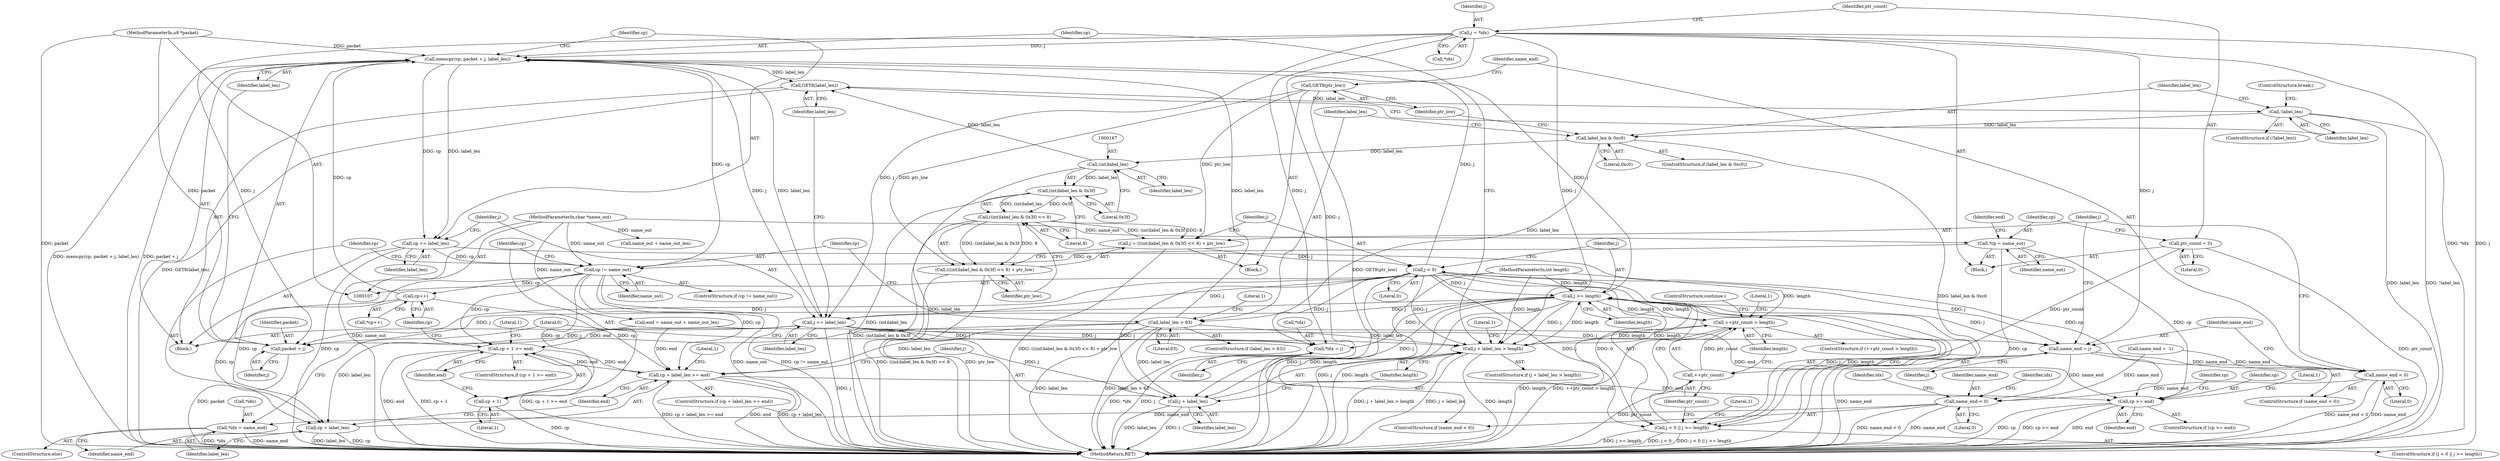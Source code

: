 digraph "0_libevent_96f64a022014a208105ead6c8a7066018449d86d@API" {
"1000236" [label="(Call,memcpy(cp, packet + j, label_len))"];
"1000200" [label="(Call,cp != name_out)"];
"1000129" [label="(Call,*cp = name_out)"];
"1000111" [label="(MethodParameterIn,char *name_out)"];
"1000242" [label="(Call,cp += label_len)"];
"1000236" [label="(Call,memcpy(cp, packet + j, label_len))"];
"1000215" [label="(Call,cp++)"];
"1000108" [label="(MethodParameterIn,u8 *packet)"];
"1000177" [label="(Call,j >= length)"];
"1000174" [label="(Call,j < 0)"];
"1000161" [label="(Call,j = (((int)label_len & 0x3f) << 8) + ptr_low)"];
"1000164" [label="(Call,((int)label_len & 0x3f) << 8)"];
"1000165" [label="(Call,(int)label_len & 0x3f)"];
"1000166" [label="(Call,(int)label_len)"];
"1000147" [label="(Call,label_len & 0xc0)"];
"1000143" [label="(Call,!label_len)"];
"1000140" [label="(Call,GET8(label_len))"];
"1000152" [label="(Call,GET8(ptr_low))"];
"1000184" [label="(Call,++ptr_count > length)"];
"1000185" [label="(Call,++ptr_count)"];
"1000125" [label="(Call,ptr_count = 0)"];
"1000228" [label="(Call,j + label_len > length)"];
"1000120" [label="(Call,j = *idx)"];
"1000245" [label="(Call,j += label_len)"];
"1000193" [label="(Call,label_len > 63)"];
"1000109" [label="(MethodParameterIn,int length)"];
"1000158" [label="(Call,name_end = j)"];
"1000155" [label="(Call,name_end < 0)"];
"1000260" [label="(Call,name_end < 0)"];
"1000268" [label="(Call,*idx = name_end)"];
"1000173" [label="(Call,j < 0 || j >= length)"];
"1000229" [label="(Call,j + label_len)"];
"1000205" [label="(Call,cp + 1 >= end)"];
"1000219" [label="(Call,cp + label_len >= end)"];
"1000249" [label="(Call,cp >= end)"];
"1000206" [label="(Call,cp + 1)"];
"1000220" [label="(Call,cp + label_len)"];
"1000238" [label="(Call,packet + j)"];
"1000263" [label="(Call,*idx = j)"];
"1000163" [label="(Call,(((int)label_len & 0x3f) << 8) + ptr_low)"];
"1000219" [label="(Call,cp + label_len >= end)"];
"1000263" [label="(Call,*idx = j)"];
"1000150" [label="(Block,)"];
"1000249" [label="(Call,cp >= end)"];
"1000163" [label="(Call,(((int)label_len & 0x3f) << 8) + ptr_low)"];
"1000245" [label="(Call,j += label_len)"];
"1000156" [label="(Identifier,name_end)"];
"1000191" [label="(ControlStructure,continue;)"];
"1000161" [label="(Call,j = (((int)label_len & 0x3f) << 8) + ptr_low)"];
"1000257" [label="(Identifier,cp)"];
"1000250" [label="(Identifier,cp)"];
"1000176" [label="(Literal,0)"];
"1000199" [label="(ControlStructure,if (cp != name_out))"];
"1000232" [label="(Identifier,length)"];
"1000266" [label="(Identifier,j)"];
"1000179" [label="(Identifier,length)"];
"1000125" [label="(Call,ptr_count = 0)"];
"1000229" [label="(Call,j + label_len)"];
"1000192" [label="(ControlStructure,if (label_len > 63))"];
"1000165" [label="(Call,(int)label_len & 0x3f)"];
"1000143" [label="(Call,!label_len)"];
"1000154" [label="(ControlStructure,if (name_end < 0))"];
"1000254" [label="(Literal,1)"];
"1000134" [label="(Call,name_out + name_out_len)"];
"1000239" [label="(Identifier,packet)"];
"1000230" [label="(Identifier,j)"];
"1000270" [label="(Identifier,idx)"];
"1000278" [label="(MethodReturn,RET)"];
"1000172" [label="(ControlStructure,if (j < 0 || j >= length))"];
"1000222" [label="(Identifier,label_len)"];
"1000186" [label="(Identifier,ptr_count)"];
"1000147" [label="(Call,label_len & 0xc0)"];
"1000183" [label="(ControlStructure,if (++ptr_count > length))"];
"1000212" [label="(Literal,1)"];
"1000228" [label="(Call,j + label_len > length)"];
"1000185" [label="(Call,++ptr_count)"];
"1000166" [label="(Call,(int)label_len)"];
"1000261" [label="(Identifier,name_end)"];
"1000243" [label="(Identifier,cp)"];
"1000142" [label="(ControlStructure,if (!label_len))"];
"1000127" [label="(Literal,0)"];
"1000132" [label="(Call,end = name_out + name_out_len)"];
"1000177" [label="(Call,j >= length)"];
"1000148" [label="(Identifier,label_len)"];
"1000170" [label="(Literal,8)"];
"1000236" [label="(Call,memcpy(cp, packet + j, label_len))"];
"1000140" [label="(Call,GET8(label_len))"];
"1000205" [label="(Call,cp + 1 >= end)"];
"1000131" [label="(Identifier,name_out)"];
"1000174" [label="(Call,j < 0)"];
"1000149" [label="(Literal,0xc0)"];
"1000260" [label="(Call,name_end < 0)"];
"1000164" [label="(Call,((int)label_len & 0x3f) << 8)"];
"1000184" [label="(Call,++ptr_count > length)"];
"1000190" [label="(Literal,1)"];
"1000182" [label="(Literal,1)"];
"1000141" [label="(Identifier,label_len)"];
"1000126" [label="(Identifier,ptr_count)"];
"1000259" [label="(ControlStructure,if (name_end < 0))"];
"1000221" [label="(Identifier,cp)"];
"1000207" [label="(Identifier,cp)"];
"1000244" [label="(Identifier,label_len)"];
"1000235" [label="(Literal,1)"];
"1000237" [label="(Identifier,cp)"];
"1000267" [label="(ControlStructure,else)"];
"1000231" [label="(Identifier,label_len)"];
"1000251" [label="(Identifier,end)"];
"1000160" [label="(Identifier,j)"];
"1000268" [label="(Call,*idx = name_end)"];
"1000240" [label="(Identifier,j)"];
"1000157" [label="(Literal,0)"];
"1000138" [label="(Block,)"];
"1000129" [label="(Call,*cp = name_out)"];
"1000158" [label="(Call,name_end = j)"];
"1000111" [label="(MethodParameterIn,char *name_out)"];
"1000187" [label="(Identifier,length)"];
"1000215" [label="(Call,cp++)"];
"1000115" [label="(Call,name_end = -1)"];
"1000201" [label="(Identifier,cp)"];
"1000122" [label="(Call,*idx)"];
"1000130" [label="(Identifier,cp)"];
"1000169" [label="(Literal,0x3f)"];
"1000247" [label="(Identifier,label_len)"];
"1000109" [label="(MethodParameterIn,int length)"];
"1000209" [label="(Identifier,end)"];
"1000168" [label="(Identifier,label_len)"];
"1000200" [label="(Call,cp != name_out)"];
"1000264" [label="(Call,*idx)"];
"1000206" [label="(Call,cp + 1)"];
"1000159" [label="(Identifier,name_end)"];
"1000121" [label="(Identifier,j)"];
"1000195" [label="(Literal,63)"];
"1000220" [label="(Call,cp + label_len)"];
"1000153" [label="(Identifier,ptr_low)"];
"1000218" [label="(ControlStructure,if (cp + label_len >= end))"];
"1000223" [label="(Identifier,end)"];
"1000120" [label="(Call,j = *idx)"];
"1000144" [label="(Identifier,label_len)"];
"1000202" [label="(Identifier,name_out)"];
"1000248" [label="(ControlStructure,if (cp >= end))"];
"1000246" [label="(Identifier,j)"];
"1000198" [label="(Literal,1)"];
"1000269" [label="(Call,*idx)"];
"1000273" [label="(Literal,0)"];
"1000146" [label="(ControlStructure,if (label_len & 0xc0))"];
"1000265" [label="(Identifier,idx)"];
"1000175" [label="(Identifier,j)"];
"1000162" [label="(Identifier,j)"];
"1000155" [label="(Call,name_end < 0)"];
"1000194" [label="(Identifier,label_len)"];
"1000108" [label="(MethodParameterIn,u8 *packet)"];
"1000271" [label="(Identifier,name_end)"];
"1000204" [label="(ControlStructure,if (cp + 1 >= end))"];
"1000214" [label="(Call,*cp++)"];
"1000216" [label="(Identifier,cp)"];
"1000242" [label="(Call,cp += label_len)"];
"1000262" [label="(Literal,0)"];
"1000133" [label="(Identifier,end)"];
"1000178" [label="(Identifier,j)"];
"1000113" [label="(Block,)"];
"1000173" [label="(Call,j < 0 || j >= length)"];
"1000241" [label="(Identifier,label_len)"];
"1000208" [label="(Literal,1)"];
"1000238" [label="(Call,packet + j)"];
"1000227" [label="(ControlStructure,if (j + label_len > length))"];
"1000145" [label="(ControlStructure,break;)"];
"1000193" [label="(Call,label_len > 63)"];
"1000152" [label="(Call,GET8(ptr_low))"];
"1000226" [label="(Literal,1)"];
"1000171" [label="(Identifier,ptr_low)"];
"1000236" -> "1000138"  [label="AST: "];
"1000236" -> "1000241"  [label="CFG: "];
"1000237" -> "1000236"  [label="AST: "];
"1000238" -> "1000236"  [label="AST: "];
"1000241" -> "1000236"  [label="AST: "];
"1000243" -> "1000236"  [label="CFG: "];
"1000236" -> "1000278"  [label="DDG: memcpy(cp, packet + j, label_len)"];
"1000236" -> "1000278"  [label="DDG: packet + j"];
"1000236" -> "1000140"  [label="DDG: label_len"];
"1000200" -> "1000236"  [label="DDG: cp"];
"1000215" -> "1000236"  [label="DDG: cp"];
"1000108" -> "1000236"  [label="DDG: packet"];
"1000177" -> "1000236"  [label="DDG: j"];
"1000120" -> "1000236"  [label="DDG: j"];
"1000245" -> "1000236"  [label="DDG: j"];
"1000174" -> "1000236"  [label="DDG: j"];
"1000193" -> "1000236"  [label="DDG: label_len"];
"1000236" -> "1000242"  [label="DDG: label_len"];
"1000236" -> "1000242"  [label="DDG: cp"];
"1000236" -> "1000245"  [label="DDG: label_len"];
"1000200" -> "1000199"  [label="AST: "];
"1000200" -> "1000202"  [label="CFG: "];
"1000201" -> "1000200"  [label="AST: "];
"1000202" -> "1000200"  [label="AST: "];
"1000207" -> "1000200"  [label="CFG: "];
"1000221" -> "1000200"  [label="CFG: "];
"1000200" -> "1000278"  [label="DDG: cp != name_out"];
"1000200" -> "1000278"  [label="DDG: name_out"];
"1000129" -> "1000200"  [label="DDG: cp"];
"1000242" -> "1000200"  [label="DDG: cp"];
"1000111" -> "1000200"  [label="DDG: name_out"];
"1000200" -> "1000205"  [label="DDG: cp"];
"1000200" -> "1000206"  [label="DDG: cp"];
"1000200" -> "1000215"  [label="DDG: cp"];
"1000200" -> "1000219"  [label="DDG: cp"];
"1000200" -> "1000220"  [label="DDG: cp"];
"1000129" -> "1000113"  [label="AST: "];
"1000129" -> "1000131"  [label="CFG: "];
"1000130" -> "1000129"  [label="AST: "];
"1000131" -> "1000129"  [label="AST: "];
"1000133" -> "1000129"  [label="CFG: "];
"1000129" -> "1000278"  [label="DDG: cp"];
"1000111" -> "1000129"  [label="DDG: name_out"];
"1000129" -> "1000249"  [label="DDG: cp"];
"1000111" -> "1000107"  [label="AST: "];
"1000111" -> "1000278"  [label="DDG: name_out"];
"1000111" -> "1000132"  [label="DDG: name_out"];
"1000111" -> "1000134"  [label="DDG: name_out"];
"1000242" -> "1000138"  [label="AST: "];
"1000242" -> "1000244"  [label="CFG: "];
"1000243" -> "1000242"  [label="AST: "];
"1000244" -> "1000242"  [label="AST: "];
"1000246" -> "1000242"  [label="CFG: "];
"1000242" -> "1000278"  [label="DDG: cp"];
"1000242" -> "1000249"  [label="DDG: cp"];
"1000215" -> "1000214"  [label="AST: "];
"1000215" -> "1000216"  [label="CFG: "];
"1000216" -> "1000215"  [label="AST: "];
"1000214" -> "1000215"  [label="CFG: "];
"1000215" -> "1000219"  [label="DDG: cp"];
"1000215" -> "1000220"  [label="DDG: cp"];
"1000108" -> "1000107"  [label="AST: "];
"1000108" -> "1000278"  [label="DDG: packet"];
"1000108" -> "1000238"  [label="DDG: packet"];
"1000177" -> "1000173"  [label="AST: "];
"1000177" -> "1000179"  [label="CFG: "];
"1000178" -> "1000177"  [label="AST: "];
"1000179" -> "1000177"  [label="AST: "];
"1000173" -> "1000177"  [label="CFG: "];
"1000177" -> "1000278"  [label="DDG: j"];
"1000177" -> "1000278"  [label="DDG: length"];
"1000177" -> "1000158"  [label="DDG: j"];
"1000177" -> "1000173"  [label="DDG: j"];
"1000177" -> "1000173"  [label="DDG: length"];
"1000174" -> "1000177"  [label="DDG: j"];
"1000184" -> "1000177"  [label="DDG: length"];
"1000228" -> "1000177"  [label="DDG: length"];
"1000109" -> "1000177"  [label="DDG: length"];
"1000177" -> "1000184"  [label="DDG: length"];
"1000177" -> "1000228"  [label="DDG: j"];
"1000177" -> "1000229"  [label="DDG: j"];
"1000177" -> "1000238"  [label="DDG: j"];
"1000177" -> "1000245"  [label="DDG: j"];
"1000177" -> "1000263"  [label="DDG: j"];
"1000174" -> "1000173"  [label="AST: "];
"1000174" -> "1000176"  [label="CFG: "];
"1000175" -> "1000174"  [label="AST: "];
"1000176" -> "1000174"  [label="AST: "];
"1000178" -> "1000174"  [label="CFG: "];
"1000173" -> "1000174"  [label="CFG: "];
"1000174" -> "1000278"  [label="DDG: j"];
"1000174" -> "1000158"  [label="DDG: j"];
"1000174" -> "1000173"  [label="DDG: j"];
"1000174" -> "1000173"  [label="DDG: 0"];
"1000161" -> "1000174"  [label="DDG: j"];
"1000174" -> "1000228"  [label="DDG: j"];
"1000174" -> "1000229"  [label="DDG: j"];
"1000174" -> "1000238"  [label="DDG: j"];
"1000174" -> "1000245"  [label="DDG: j"];
"1000174" -> "1000263"  [label="DDG: j"];
"1000161" -> "1000150"  [label="AST: "];
"1000161" -> "1000163"  [label="CFG: "];
"1000162" -> "1000161"  [label="AST: "];
"1000163" -> "1000161"  [label="AST: "];
"1000175" -> "1000161"  [label="CFG: "];
"1000161" -> "1000278"  [label="DDG: (((int)label_len & 0x3f) << 8) + ptr_low"];
"1000164" -> "1000161"  [label="DDG: (int)label_len & 0x3f"];
"1000164" -> "1000161"  [label="DDG: 8"];
"1000152" -> "1000161"  [label="DDG: ptr_low"];
"1000164" -> "1000163"  [label="AST: "];
"1000164" -> "1000170"  [label="CFG: "];
"1000165" -> "1000164"  [label="AST: "];
"1000170" -> "1000164"  [label="AST: "];
"1000171" -> "1000164"  [label="CFG: "];
"1000164" -> "1000278"  [label="DDG: (int)label_len & 0x3f"];
"1000164" -> "1000163"  [label="DDG: (int)label_len & 0x3f"];
"1000164" -> "1000163"  [label="DDG: 8"];
"1000165" -> "1000164"  [label="DDG: (int)label_len"];
"1000165" -> "1000164"  [label="DDG: 0x3f"];
"1000165" -> "1000169"  [label="CFG: "];
"1000166" -> "1000165"  [label="AST: "];
"1000169" -> "1000165"  [label="AST: "];
"1000170" -> "1000165"  [label="CFG: "];
"1000165" -> "1000278"  [label="DDG: (int)label_len"];
"1000166" -> "1000165"  [label="DDG: label_len"];
"1000166" -> "1000168"  [label="CFG: "];
"1000167" -> "1000166"  [label="AST: "];
"1000168" -> "1000166"  [label="AST: "];
"1000169" -> "1000166"  [label="CFG: "];
"1000166" -> "1000278"  [label="DDG: label_len"];
"1000166" -> "1000140"  [label="DDG: label_len"];
"1000147" -> "1000166"  [label="DDG: label_len"];
"1000147" -> "1000146"  [label="AST: "];
"1000147" -> "1000149"  [label="CFG: "];
"1000148" -> "1000147"  [label="AST: "];
"1000149" -> "1000147"  [label="AST: "];
"1000153" -> "1000147"  [label="CFG: "];
"1000194" -> "1000147"  [label="CFG: "];
"1000147" -> "1000278"  [label="DDG: label_len & 0xc0"];
"1000143" -> "1000147"  [label="DDG: label_len"];
"1000147" -> "1000193"  [label="DDG: label_len"];
"1000143" -> "1000142"  [label="AST: "];
"1000143" -> "1000144"  [label="CFG: "];
"1000144" -> "1000143"  [label="AST: "];
"1000145" -> "1000143"  [label="CFG: "];
"1000148" -> "1000143"  [label="CFG: "];
"1000143" -> "1000278"  [label="DDG: label_len"];
"1000143" -> "1000278"  [label="DDG: !label_len"];
"1000140" -> "1000143"  [label="DDG: label_len"];
"1000140" -> "1000138"  [label="AST: "];
"1000140" -> "1000141"  [label="CFG: "];
"1000141" -> "1000140"  [label="AST: "];
"1000144" -> "1000140"  [label="CFG: "];
"1000140" -> "1000278"  [label="DDG: GET8(label_len)"];
"1000152" -> "1000150"  [label="AST: "];
"1000152" -> "1000153"  [label="CFG: "];
"1000153" -> "1000152"  [label="AST: "];
"1000156" -> "1000152"  [label="CFG: "];
"1000152" -> "1000278"  [label="DDG: GET8(ptr_low)"];
"1000152" -> "1000163"  [label="DDG: ptr_low"];
"1000184" -> "1000183"  [label="AST: "];
"1000184" -> "1000187"  [label="CFG: "];
"1000185" -> "1000184"  [label="AST: "];
"1000187" -> "1000184"  [label="AST: "];
"1000190" -> "1000184"  [label="CFG: "];
"1000191" -> "1000184"  [label="CFG: "];
"1000184" -> "1000278"  [label="DDG: length"];
"1000184" -> "1000278"  [label="DDG: ++ptr_count > length"];
"1000185" -> "1000184"  [label="DDG: ptr_count"];
"1000228" -> "1000184"  [label="DDG: length"];
"1000109" -> "1000184"  [label="DDG: length"];
"1000184" -> "1000228"  [label="DDG: length"];
"1000185" -> "1000186"  [label="CFG: "];
"1000186" -> "1000185"  [label="AST: "];
"1000187" -> "1000185"  [label="CFG: "];
"1000185" -> "1000278"  [label="DDG: ptr_count"];
"1000125" -> "1000185"  [label="DDG: ptr_count"];
"1000125" -> "1000113"  [label="AST: "];
"1000125" -> "1000127"  [label="CFG: "];
"1000126" -> "1000125"  [label="AST: "];
"1000127" -> "1000125"  [label="AST: "];
"1000130" -> "1000125"  [label="CFG: "];
"1000125" -> "1000278"  [label="DDG: ptr_count"];
"1000228" -> "1000227"  [label="AST: "];
"1000228" -> "1000232"  [label="CFG: "];
"1000229" -> "1000228"  [label="AST: "];
"1000232" -> "1000228"  [label="AST: "];
"1000235" -> "1000228"  [label="CFG: "];
"1000237" -> "1000228"  [label="CFG: "];
"1000228" -> "1000278"  [label="DDG: j + label_len > length"];
"1000228" -> "1000278"  [label="DDG: j + label_len"];
"1000228" -> "1000278"  [label="DDG: length"];
"1000120" -> "1000228"  [label="DDG: j"];
"1000245" -> "1000228"  [label="DDG: j"];
"1000193" -> "1000228"  [label="DDG: label_len"];
"1000109" -> "1000228"  [label="DDG: length"];
"1000120" -> "1000113"  [label="AST: "];
"1000120" -> "1000122"  [label="CFG: "];
"1000121" -> "1000120"  [label="AST: "];
"1000122" -> "1000120"  [label="AST: "];
"1000126" -> "1000120"  [label="CFG: "];
"1000120" -> "1000278"  [label="DDG: j"];
"1000120" -> "1000278"  [label="DDG: *idx"];
"1000120" -> "1000158"  [label="DDG: j"];
"1000120" -> "1000229"  [label="DDG: j"];
"1000120" -> "1000238"  [label="DDG: j"];
"1000120" -> "1000245"  [label="DDG: j"];
"1000120" -> "1000263"  [label="DDG: j"];
"1000245" -> "1000138"  [label="AST: "];
"1000245" -> "1000247"  [label="CFG: "];
"1000246" -> "1000245"  [label="AST: "];
"1000247" -> "1000245"  [label="AST: "];
"1000141" -> "1000245"  [label="CFG: "];
"1000245" -> "1000278"  [label="DDG: j"];
"1000245" -> "1000158"  [label="DDG: j"];
"1000245" -> "1000229"  [label="DDG: j"];
"1000245" -> "1000238"  [label="DDG: j"];
"1000245" -> "1000263"  [label="DDG: j"];
"1000193" -> "1000192"  [label="AST: "];
"1000193" -> "1000195"  [label="CFG: "];
"1000194" -> "1000193"  [label="AST: "];
"1000195" -> "1000193"  [label="AST: "];
"1000198" -> "1000193"  [label="CFG: "];
"1000201" -> "1000193"  [label="CFG: "];
"1000193" -> "1000278"  [label="DDG: label_len"];
"1000193" -> "1000278"  [label="DDG: label_len > 63"];
"1000193" -> "1000219"  [label="DDG: label_len"];
"1000193" -> "1000220"  [label="DDG: label_len"];
"1000193" -> "1000229"  [label="DDG: label_len"];
"1000109" -> "1000107"  [label="AST: "];
"1000109" -> "1000278"  [label="DDG: length"];
"1000158" -> "1000154"  [label="AST: "];
"1000158" -> "1000160"  [label="CFG: "];
"1000159" -> "1000158"  [label="AST: "];
"1000160" -> "1000158"  [label="AST: "];
"1000162" -> "1000158"  [label="CFG: "];
"1000158" -> "1000278"  [label="DDG: name_end"];
"1000158" -> "1000155"  [label="DDG: name_end"];
"1000158" -> "1000260"  [label="DDG: name_end"];
"1000155" -> "1000154"  [label="AST: "];
"1000155" -> "1000157"  [label="CFG: "];
"1000156" -> "1000155"  [label="AST: "];
"1000157" -> "1000155"  [label="AST: "];
"1000159" -> "1000155"  [label="CFG: "];
"1000162" -> "1000155"  [label="CFG: "];
"1000155" -> "1000278"  [label="DDG: name_end < 0"];
"1000155" -> "1000278"  [label="DDG: name_end"];
"1000115" -> "1000155"  [label="DDG: name_end"];
"1000155" -> "1000260"  [label="DDG: name_end"];
"1000260" -> "1000259"  [label="AST: "];
"1000260" -> "1000262"  [label="CFG: "];
"1000261" -> "1000260"  [label="AST: "];
"1000262" -> "1000260"  [label="AST: "];
"1000265" -> "1000260"  [label="CFG: "];
"1000270" -> "1000260"  [label="CFG: "];
"1000260" -> "1000278"  [label="DDG: name_end < 0"];
"1000260" -> "1000278"  [label="DDG: name_end"];
"1000115" -> "1000260"  [label="DDG: name_end"];
"1000260" -> "1000268"  [label="DDG: name_end"];
"1000268" -> "1000267"  [label="AST: "];
"1000268" -> "1000271"  [label="CFG: "];
"1000269" -> "1000268"  [label="AST: "];
"1000271" -> "1000268"  [label="AST: "];
"1000273" -> "1000268"  [label="CFG: "];
"1000268" -> "1000278"  [label="DDG: *idx"];
"1000268" -> "1000278"  [label="DDG: name_end"];
"1000173" -> "1000172"  [label="AST: "];
"1000182" -> "1000173"  [label="CFG: "];
"1000186" -> "1000173"  [label="CFG: "];
"1000173" -> "1000278"  [label="DDG: j < 0 || j >= length"];
"1000173" -> "1000278"  [label="DDG: j >= length"];
"1000173" -> "1000278"  [label="DDG: j < 0"];
"1000229" -> "1000231"  [label="CFG: "];
"1000230" -> "1000229"  [label="AST: "];
"1000231" -> "1000229"  [label="AST: "];
"1000232" -> "1000229"  [label="CFG: "];
"1000229" -> "1000278"  [label="DDG: label_len"];
"1000229" -> "1000278"  [label="DDG: j"];
"1000205" -> "1000204"  [label="AST: "];
"1000205" -> "1000209"  [label="CFG: "];
"1000206" -> "1000205"  [label="AST: "];
"1000209" -> "1000205"  [label="AST: "];
"1000212" -> "1000205"  [label="CFG: "];
"1000216" -> "1000205"  [label="CFG: "];
"1000205" -> "1000278"  [label="DDG: end"];
"1000205" -> "1000278"  [label="DDG: cp + 1"];
"1000205" -> "1000278"  [label="DDG: cp + 1 >= end"];
"1000219" -> "1000205"  [label="DDG: end"];
"1000132" -> "1000205"  [label="DDG: end"];
"1000205" -> "1000219"  [label="DDG: end"];
"1000219" -> "1000218"  [label="AST: "];
"1000219" -> "1000223"  [label="CFG: "];
"1000220" -> "1000219"  [label="AST: "];
"1000223" -> "1000219"  [label="AST: "];
"1000226" -> "1000219"  [label="CFG: "];
"1000230" -> "1000219"  [label="CFG: "];
"1000219" -> "1000278"  [label="DDG: cp + label_len >= end"];
"1000219" -> "1000278"  [label="DDG: end"];
"1000219" -> "1000278"  [label="DDG: cp + label_len"];
"1000132" -> "1000219"  [label="DDG: end"];
"1000219" -> "1000249"  [label="DDG: end"];
"1000249" -> "1000248"  [label="AST: "];
"1000249" -> "1000251"  [label="CFG: "];
"1000250" -> "1000249"  [label="AST: "];
"1000251" -> "1000249"  [label="AST: "];
"1000254" -> "1000249"  [label="CFG: "];
"1000257" -> "1000249"  [label="CFG: "];
"1000249" -> "1000278"  [label="DDG: end"];
"1000249" -> "1000278"  [label="DDG: cp"];
"1000249" -> "1000278"  [label="DDG: cp >= end"];
"1000132" -> "1000249"  [label="DDG: end"];
"1000206" -> "1000208"  [label="CFG: "];
"1000207" -> "1000206"  [label="AST: "];
"1000208" -> "1000206"  [label="AST: "];
"1000209" -> "1000206"  [label="CFG: "];
"1000206" -> "1000278"  [label="DDG: cp"];
"1000220" -> "1000222"  [label="CFG: "];
"1000221" -> "1000220"  [label="AST: "];
"1000222" -> "1000220"  [label="AST: "];
"1000223" -> "1000220"  [label="CFG: "];
"1000220" -> "1000278"  [label="DDG: label_len"];
"1000220" -> "1000278"  [label="DDG: cp"];
"1000238" -> "1000240"  [label="CFG: "];
"1000239" -> "1000238"  [label="AST: "];
"1000240" -> "1000238"  [label="AST: "];
"1000241" -> "1000238"  [label="CFG: "];
"1000238" -> "1000278"  [label="DDG: packet"];
"1000263" -> "1000259"  [label="AST: "];
"1000263" -> "1000266"  [label="CFG: "];
"1000264" -> "1000263"  [label="AST: "];
"1000266" -> "1000263"  [label="AST: "];
"1000273" -> "1000263"  [label="CFG: "];
"1000263" -> "1000278"  [label="DDG: *idx"];
"1000263" -> "1000278"  [label="DDG: j"];
"1000163" -> "1000171"  [label="CFG: "];
"1000171" -> "1000163"  [label="AST: "];
"1000163" -> "1000278"  [label="DDG: ((int)label_len & 0x3f) << 8"];
"1000163" -> "1000278"  [label="DDG: ptr_low"];
}
